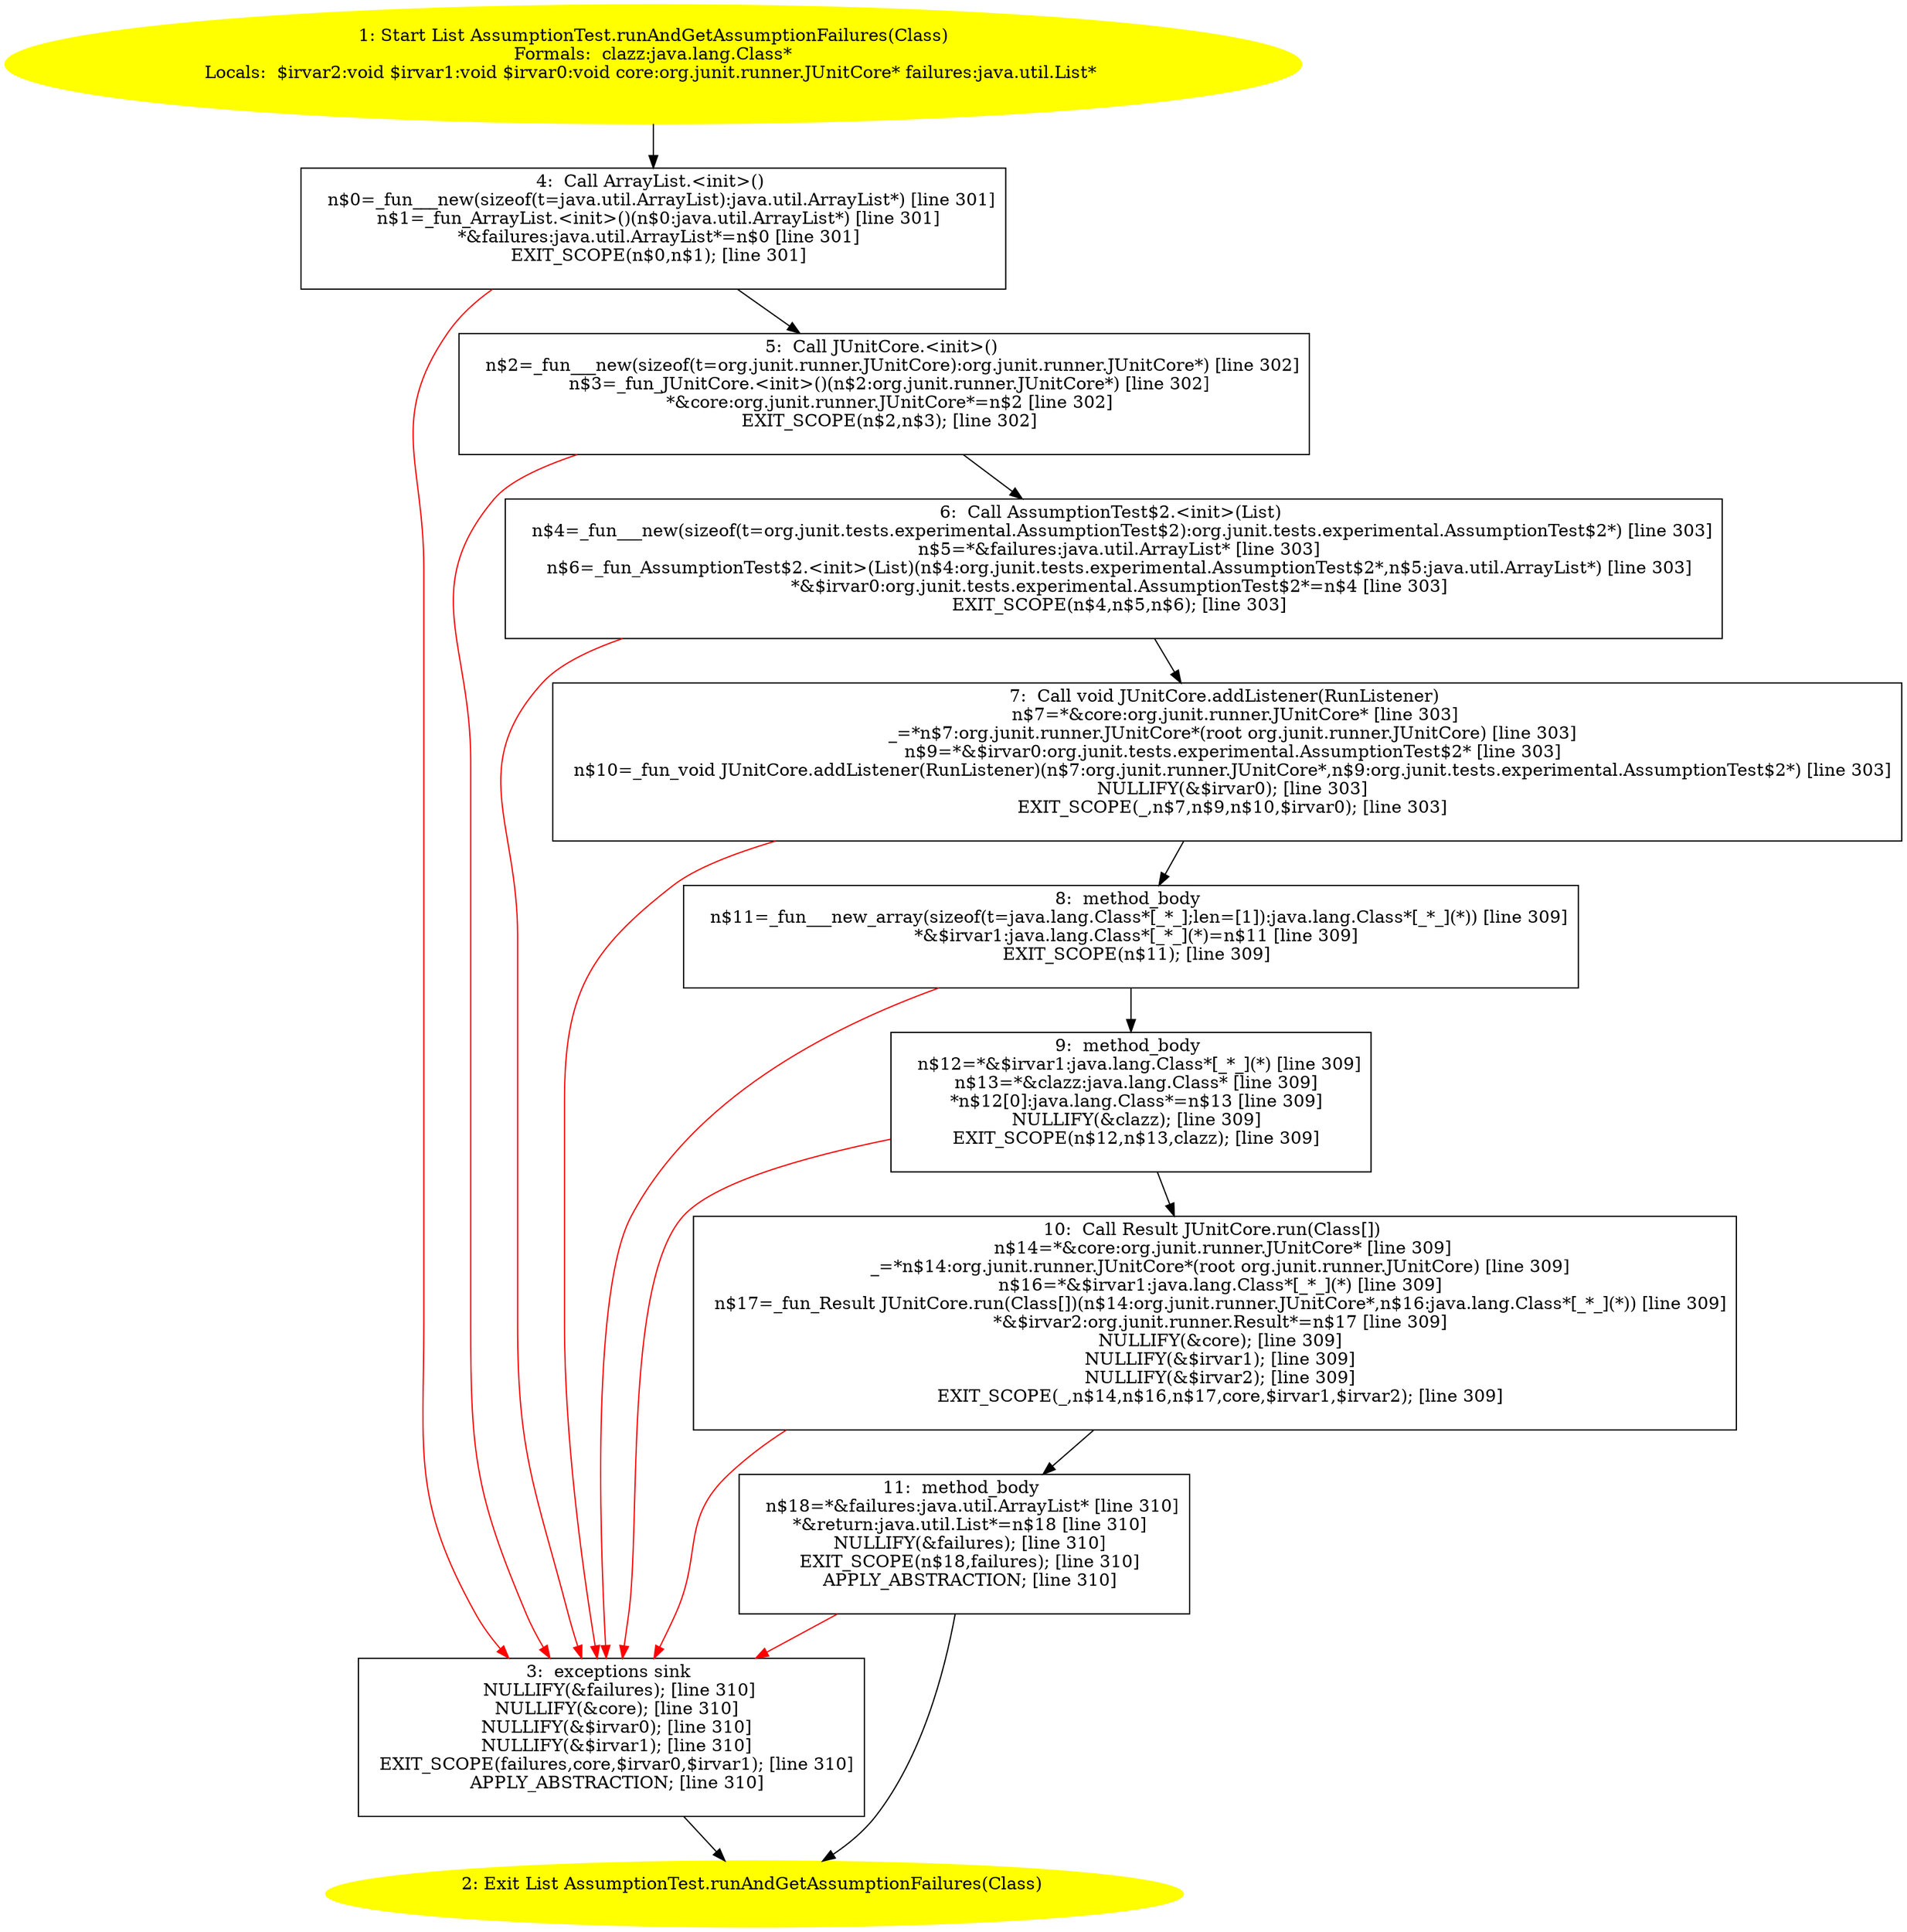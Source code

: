 /* @generated */
digraph cfg {
"org.junit.tests.experimental.AssumptionTest.runAndGetAssumptionFailures(java.lang.Class):java.util.L.aece1eab0259c452af6199536069e43e_1" [label="1: Start List AssumptionTest.runAndGetAssumptionFailures(Class)\nFormals:  clazz:java.lang.Class*\nLocals:  $irvar2:void $irvar1:void $irvar0:void core:org.junit.runner.JUnitCore* failures:java.util.List* \n  " color=yellow style=filled]
	

	 "org.junit.tests.experimental.AssumptionTest.runAndGetAssumptionFailures(java.lang.Class):java.util.L.aece1eab0259c452af6199536069e43e_1" -> "org.junit.tests.experimental.AssumptionTest.runAndGetAssumptionFailures(java.lang.Class):java.util.L.aece1eab0259c452af6199536069e43e_4" ;
"org.junit.tests.experimental.AssumptionTest.runAndGetAssumptionFailures(java.lang.Class):java.util.L.aece1eab0259c452af6199536069e43e_2" [label="2: Exit List AssumptionTest.runAndGetAssumptionFailures(Class) \n  " color=yellow style=filled]
	

"org.junit.tests.experimental.AssumptionTest.runAndGetAssumptionFailures(java.lang.Class):java.util.L.aece1eab0259c452af6199536069e43e_3" [label="3:  exceptions sink \n   NULLIFY(&failures); [line 310]\n  NULLIFY(&core); [line 310]\n  NULLIFY(&$irvar0); [line 310]\n  NULLIFY(&$irvar1); [line 310]\n  EXIT_SCOPE(failures,core,$irvar0,$irvar1); [line 310]\n  APPLY_ABSTRACTION; [line 310]\n " shape="box"]
	

	 "org.junit.tests.experimental.AssumptionTest.runAndGetAssumptionFailures(java.lang.Class):java.util.L.aece1eab0259c452af6199536069e43e_3" -> "org.junit.tests.experimental.AssumptionTest.runAndGetAssumptionFailures(java.lang.Class):java.util.L.aece1eab0259c452af6199536069e43e_2" ;
"org.junit.tests.experimental.AssumptionTest.runAndGetAssumptionFailures(java.lang.Class):java.util.L.aece1eab0259c452af6199536069e43e_4" [label="4:  Call ArrayList.<init>() \n   n$0=_fun___new(sizeof(t=java.util.ArrayList):java.util.ArrayList*) [line 301]\n  n$1=_fun_ArrayList.<init>()(n$0:java.util.ArrayList*) [line 301]\n  *&failures:java.util.ArrayList*=n$0 [line 301]\n  EXIT_SCOPE(n$0,n$1); [line 301]\n " shape="box"]
	

	 "org.junit.tests.experimental.AssumptionTest.runAndGetAssumptionFailures(java.lang.Class):java.util.L.aece1eab0259c452af6199536069e43e_4" -> "org.junit.tests.experimental.AssumptionTest.runAndGetAssumptionFailures(java.lang.Class):java.util.L.aece1eab0259c452af6199536069e43e_5" ;
	 "org.junit.tests.experimental.AssumptionTest.runAndGetAssumptionFailures(java.lang.Class):java.util.L.aece1eab0259c452af6199536069e43e_4" -> "org.junit.tests.experimental.AssumptionTest.runAndGetAssumptionFailures(java.lang.Class):java.util.L.aece1eab0259c452af6199536069e43e_3" [color="red" ];
"org.junit.tests.experimental.AssumptionTest.runAndGetAssumptionFailures(java.lang.Class):java.util.L.aece1eab0259c452af6199536069e43e_5" [label="5:  Call JUnitCore.<init>() \n   n$2=_fun___new(sizeof(t=org.junit.runner.JUnitCore):org.junit.runner.JUnitCore*) [line 302]\n  n$3=_fun_JUnitCore.<init>()(n$2:org.junit.runner.JUnitCore*) [line 302]\n  *&core:org.junit.runner.JUnitCore*=n$2 [line 302]\n  EXIT_SCOPE(n$2,n$3); [line 302]\n " shape="box"]
	

	 "org.junit.tests.experimental.AssumptionTest.runAndGetAssumptionFailures(java.lang.Class):java.util.L.aece1eab0259c452af6199536069e43e_5" -> "org.junit.tests.experimental.AssumptionTest.runAndGetAssumptionFailures(java.lang.Class):java.util.L.aece1eab0259c452af6199536069e43e_6" ;
	 "org.junit.tests.experimental.AssumptionTest.runAndGetAssumptionFailures(java.lang.Class):java.util.L.aece1eab0259c452af6199536069e43e_5" -> "org.junit.tests.experimental.AssumptionTest.runAndGetAssumptionFailures(java.lang.Class):java.util.L.aece1eab0259c452af6199536069e43e_3" [color="red" ];
"org.junit.tests.experimental.AssumptionTest.runAndGetAssumptionFailures(java.lang.Class):java.util.L.aece1eab0259c452af6199536069e43e_6" [label="6:  Call AssumptionTest$2.<init>(List) \n   n$4=_fun___new(sizeof(t=org.junit.tests.experimental.AssumptionTest$2):org.junit.tests.experimental.AssumptionTest$2*) [line 303]\n  n$5=*&failures:java.util.ArrayList* [line 303]\n  n$6=_fun_AssumptionTest$2.<init>(List)(n$4:org.junit.tests.experimental.AssumptionTest$2*,n$5:java.util.ArrayList*) [line 303]\n  *&$irvar0:org.junit.tests.experimental.AssumptionTest$2*=n$4 [line 303]\n  EXIT_SCOPE(n$4,n$5,n$6); [line 303]\n " shape="box"]
	

	 "org.junit.tests.experimental.AssumptionTest.runAndGetAssumptionFailures(java.lang.Class):java.util.L.aece1eab0259c452af6199536069e43e_6" -> "org.junit.tests.experimental.AssumptionTest.runAndGetAssumptionFailures(java.lang.Class):java.util.L.aece1eab0259c452af6199536069e43e_7" ;
	 "org.junit.tests.experimental.AssumptionTest.runAndGetAssumptionFailures(java.lang.Class):java.util.L.aece1eab0259c452af6199536069e43e_6" -> "org.junit.tests.experimental.AssumptionTest.runAndGetAssumptionFailures(java.lang.Class):java.util.L.aece1eab0259c452af6199536069e43e_3" [color="red" ];
"org.junit.tests.experimental.AssumptionTest.runAndGetAssumptionFailures(java.lang.Class):java.util.L.aece1eab0259c452af6199536069e43e_7" [label="7:  Call void JUnitCore.addListener(RunListener) \n   n$7=*&core:org.junit.runner.JUnitCore* [line 303]\n  _=*n$7:org.junit.runner.JUnitCore*(root org.junit.runner.JUnitCore) [line 303]\n  n$9=*&$irvar0:org.junit.tests.experimental.AssumptionTest$2* [line 303]\n  n$10=_fun_void JUnitCore.addListener(RunListener)(n$7:org.junit.runner.JUnitCore*,n$9:org.junit.tests.experimental.AssumptionTest$2*) [line 303]\n  NULLIFY(&$irvar0); [line 303]\n  EXIT_SCOPE(_,n$7,n$9,n$10,$irvar0); [line 303]\n " shape="box"]
	

	 "org.junit.tests.experimental.AssumptionTest.runAndGetAssumptionFailures(java.lang.Class):java.util.L.aece1eab0259c452af6199536069e43e_7" -> "org.junit.tests.experimental.AssumptionTest.runAndGetAssumptionFailures(java.lang.Class):java.util.L.aece1eab0259c452af6199536069e43e_8" ;
	 "org.junit.tests.experimental.AssumptionTest.runAndGetAssumptionFailures(java.lang.Class):java.util.L.aece1eab0259c452af6199536069e43e_7" -> "org.junit.tests.experimental.AssumptionTest.runAndGetAssumptionFailures(java.lang.Class):java.util.L.aece1eab0259c452af6199536069e43e_3" [color="red" ];
"org.junit.tests.experimental.AssumptionTest.runAndGetAssumptionFailures(java.lang.Class):java.util.L.aece1eab0259c452af6199536069e43e_8" [label="8:  method_body \n   n$11=_fun___new_array(sizeof(t=java.lang.Class*[_*_];len=[1]):java.lang.Class*[_*_](*)) [line 309]\n  *&$irvar1:java.lang.Class*[_*_](*)=n$11 [line 309]\n  EXIT_SCOPE(n$11); [line 309]\n " shape="box"]
	

	 "org.junit.tests.experimental.AssumptionTest.runAndGetAssumptionFailures(java.lang.Class):java.util.L.aece1eab0259c452af6199536069e43e_8" -> "org.junit.tests.experimental.AssumptionTest.runAndGetAssumptionFailures(java.lang.Class):java.util.L.aece1eab0259c452af6199536069e43e_9" ;
	 "org.junit.tests.experimental.AssumptionTest.runAndGetAssumptionFailures(java.lang.Class):java.util.L.aece1eab0259c452af6199536069e43e_8" -> "org.junit.tests.experimental.AssumptionTest.runAndGetAssumptionFailures(java.lang.Class):java.util.L.aece1eab0259c452af6199536069e43e_3" [color="red" ];
"org.junit.tests.experimental.AssumptionTest.runAndGetAssumptionFailures(java.lang.Class):java.util.L.aece1eab0259c452af6199536069e43e_9" [label="9:  method_body \n   n$12=*&$irvar1:java.lang.Class*[_*_](*) [line 309]\n  n$13=*&clazz:java.lang.Class* [line 309]\n  *n$12[0]:java.lang.Class*=n$13 [line 309]\n  NULLIFY(&clazz); [line 309]\n  EXIT_SCOPE(n$12,n$13,clazz); [line 309]\n " shape="box"]
	

	 "org.junit.tests.experimental.AssumptionTest.runAndGetAssumptionFailures(java.lang.Class):java.util.L.aece1eab0259c452af6199536069e43e_9" -> "org.junit.tests.experimental.AssumptionTest.runAndGetAssumptionFailures(java.lang.Class):java.util.L.aece1eab0259c452af6199536069e43e_10" ;
	 "org.junit.tests.experimental.AssumptionTest.runAndGetAssumptionFailures(java.lang.Class):java.util.L.aece1eab0259c452af6199536069e43e_9" -> "org.junit.tests.experimental.AssumptionTest.runAndGetAssumptionFailures(java.lang.Class):java.util.L.aece1eab0259c452af6199536069e43e_3" [color="red" ];
"org.junit.tests.experimental.AssumptionTest.runAndGetAssumptionFailures(java.lang.Class):java.util.L.aece1eab0259c452af6199536069e43e_10" [label="10:  Call Result JUnitCore.run(Class[]) \n   n$14=*&core:org.junit.runner.JUnitCore* [line 309]\n  _=*n$14:org.junit.runner.JUnitCore*(root org.junit.runner.JUnitCore) [line 309]\n  n$16=*&$irvar1:java.lang.Class*[_*_](*) [line 309]\n  n$17=_fun_Result JUnitCore.run(Class[])(n$14:org.junit.runner.JUnitCore*,n$16:java.lang.Class*[_*_](*)) [line 309]\n  *&$irvar2:org.junit.runner.Result*=n$17 [line 309]\n  NULLIFY(&core); [line 309]\n  NULLIFY(&$irvar1); [line 309]\n  NULLIFY(&$irvar2); [line 309]\n  EXIT_SCOPE(_,n$14,n$16,n$17,core,$irvar1,$irvar2); [line 309]\n " shape="box"]
	

	 "org.junit.tests.experimental.AssumptionTest.runAndGetAssumptionFailures(java.lang.Class):java.util.L.aece1eab0259c452af6199536069e43e_10" -> "org.junit.tests.experimental.AssumptionTest.runAndGetAssumptionFailures(java.lang.Class):java.util.L.aece1eab0259c452af6199536069e43e_11" ;
	 "org.junit.tests.experimental.AssumptionTest.runAndGetAssumptionFailures(java.lang.Class):java.util.L.aece1eab0259c452af6199536069e43e_10" -> "org.junit.tests.experimental.AssumptionTest.runAndGetAssumptionFailures(java.lang.Class):java.util.L.aece1eab0259c452af6199536069e43e_3" [color="red" ];
"org.junit.tests.experimental.AssumptionTest.runAndGetAssumptionFailures(java.lang.Class):java.util.L.aece1eab0259c452af6199536069e43e_11" [label="11:  method_body \n   n$18=*&failures:java.util.ArrayList* [line 310]\n  *&return:java.util.List*=n$18 [line 310]\n  NULLIFY(&failures); [line 310]\n  EXIT_SCOPE(n$18,failures); [line 310]\n  APPLY_ABSTRACTION; [line 310]\n " shape="box"]
	

	 "org.junit.tests.experimental.AssumptionTest.runAndGetAssumptionFailures(java.lang.Class):java.util.L.aece1eab0259c452af6199536069e43e_11" -> "org.junit.tests.experimental.AssumptionTest.runAndGetAssumptionFailures(java.lang.Class):java.util.L.aece1eab0259c452af6199536069e43e_2" ;
	 "org.junit.tests.experimental.AssumptionTest.runAndGetAssumptionFailures(java.lang.Class):java.util.L.aece1eab0259c452af6199536069e43e_11" -> "org.junit.tests.experimental.AssumptionTest.runAndGetAssumptionFailures(java.lang.Class):java.util.L.aece1eab0259c452af6199536069e43e_3" [color="red" ];
}

